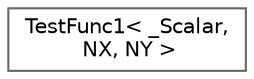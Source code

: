 digraph "类继承关系图"
{
 // LATEX_PDF_SIZE
  bgcolor="transparent";
  edge [fontname=Helvetica,fontsize=10,labelfontname=Helvetica,labelfontsize=10];
  node [fontname=Helvetica,fontsize=10,shape=box,height=0.2,width=0.4];
  rankdir="LR";
  Node0 [id="Node000000",label="TestFunc1\< _Scalar,\l NX, NY \>",height=0.2,width=0.4,color="grey40", fillcolor="white", style="filled",URL="$struct_test_func1.html",tooltip=" "];
}
